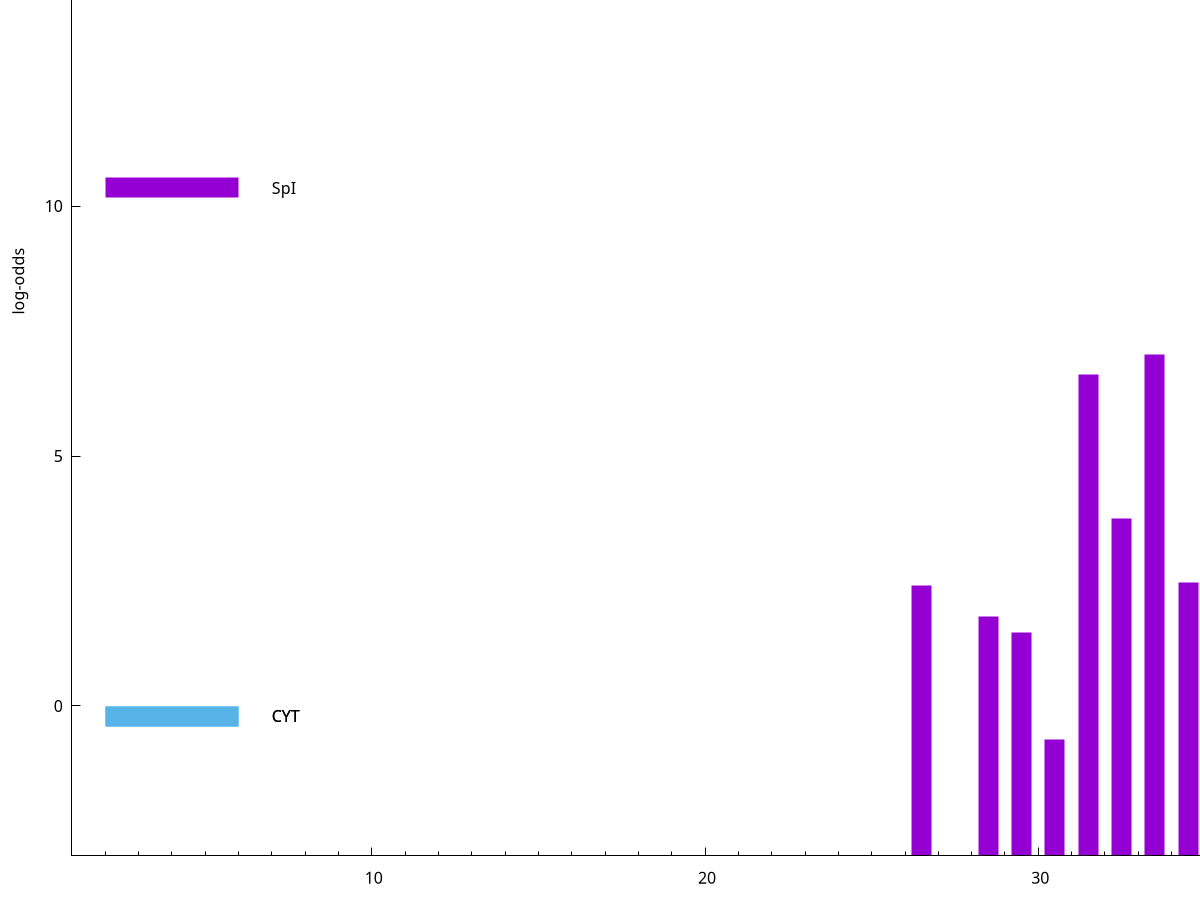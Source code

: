 set title "LipoP predictions for SRR5666568.gff"
set size 2., 1.4
set xrange [1:70] 
set mxtics 10
set yrange [-3:20]
set y2range [0:23]
set ylabel "log-odds"
set term postscript eps color solid "Helvetica" 30
set output "SRR5666568.gff436.eps"
set arrow from 2,14.5269 to 6,14.5269 nohead lt 4 lw 20
set label "TMH" at 7,14.5269
set arrow from 2,10.364 to 6,10.364 nohead lt 1 lw 20
set label "SpI" at 7,10.364
set arrow from 2,-0.200913 to 6,-0.200913 nohead lt 3 lw 20
set label "CYT" at 7,-0.200913
set arrow from 2,-0.200913 to 6,-0.200913 nohead lt 3 lw 20
set label "CYT" at 7,-0.200913
set arrow from 2,14.5269 to 6,14.5269 nohead lt 4 lw 20
set label "TMH" at 7,14.5269
# NOTE: The scores below are the log-odds scores with the threshold
# NOTE: subtracted (a hack to make gnuplot make the histogram all
# NOTE: look nice).
plot "-" axes x1y2 title "" with impulses lt 1 lw 20
36.500000 12.773550
35.500000 10.332940
33.500000 10.024470
31.500000 9.627270
32.500000 6.751900
37.500000 6.556530
34.500000 5.473790
26.500000 5.415330
39.500000 4.812980
28.500000 4.780210
29.500000 4.464530
38.500000 4.438360
40.500000 4.407660
30.500000 2.324372
41.500000 1.922140
e
exit
